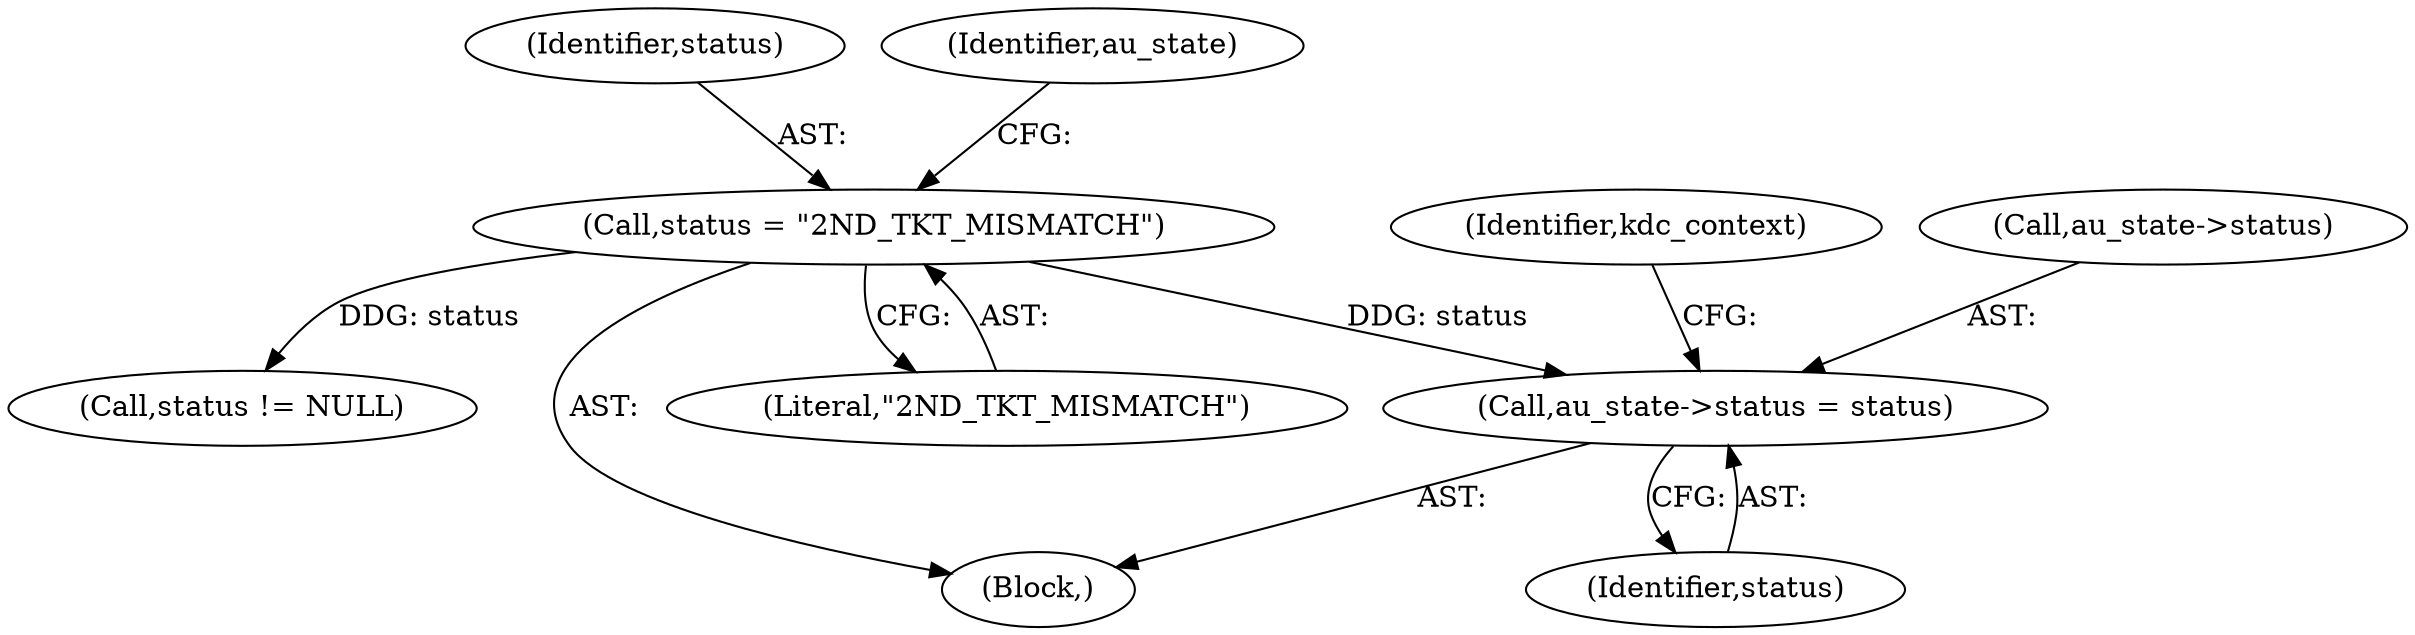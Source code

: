 digraph "0_krb5_ffb35baac6981f9e8914f8f3bffd37f284b85970_0@pointer" {
"1001846" [label="(Call,au_state->status = status)"];
"1001843" [label="(Call,status = \"2ND_TKT_MISMATCH\")"];
"1001845" [label="(Literal,\"2ND_TKT_MISMATCH\")"];
"1001844" [label="(Identifier,status)"];
"1001852" [label="(Identifier,kdc_context)"];
"1001843" [label="(Call,status = \"2ND_TKT_MISMATCH\")"];
"1001848" [label="(Identifier,au_state)"];
"1002258" [label="(Call,status != NULL)"];
"1001847" [label="(Call,au_state->status)"];
"1001846" [label="(Call,au_state->status = status)"];
"1001836" [label="(Block,)"];
"1001850" [label="(Identifier,status)"];
"1001846" -> "1001836"  [label="AST: "];
"1001846" -> "1001850"  [label="CFG: "];
"1001847" -> "1001846"  [label="AST: "];
"1001850" -> "1001846"  [label="AST: "];
"1001852" -> "1001846"  [label="CFG: "];
"1001843" -> "1001846"  [label="DDG: status"];
"1001843" -> "1001836"  [label="AST: "];
"1001843" -> "1001845"  [label="CFG: "];
"1001844" -> "1001843"  [label="AST: "];
"1001845" -> "1001843"  [label="AST: "];
"1001848" -> "1001843"  [label="CFG: "];
"1001843" -> "1002258"  [label="DDG: status"];
}
